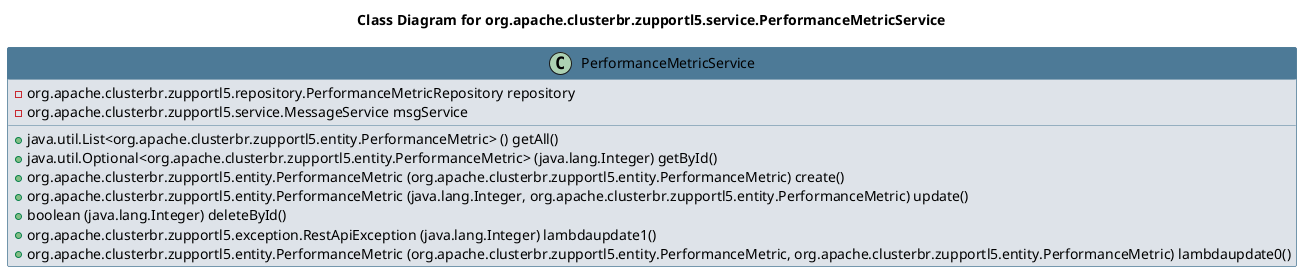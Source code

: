 @startuml 
skinparam class { 
 BackgroundColor #DEE3E9 
 ArrowColor #4D7A97 
 BorderColor #4D7A97 
}
left to right direction 
title Class Diagram for org.apache.clusterbr.zupportl5.service.PerformanceMetricService
skinparam titleBackgroundColor White
skinparam classHeaderBackgroundColor #4D7A97 
skinparam stereotypeCBackgroundColor #F8981D 

class PerformanceMetricService {
 - org.apache.clusterbr.zupportl5.repository.PerformanceMetricRepository repository
 - org.apache.clusterbr.zupportl5.service.MessageService msgService
 + java.util.List<org.apache.clusterbr.zupportl5.entity.PerformanceMetric> () getAll()
 + java.util.Optional<org.apache.clusterbr.zupportl5.entity.PerformanceMetric> (java.lang.Integer) getById()
 + org.apache.clusterbr.zupportl5.entity.PerformanceMetric (org.apache.clusterbr.zupportl5.entity.PerformanceMetric) create()
 + org.apache.clusterbr.zupportl5.entity.PerformanceMetric (java.lang.Integer, org.apache.clusterbr.zupportl5.entity.PerformanceMetric) update()
 + boolean (java.lang.Integer) deleteById()
 + org.apache.clusterbr.zupportl5.exception.RestApiException (java.lang.Integer) lambdaupdate1()
 + org.apache.clusterbr.zupportl5.entity.PerformanceMetric (org.apache.clusterbr.zupportl5.entity.PerformanceMetric, org.apache.clusterbr.zupportl5.entity.PerformanceMetric) lambdaupdate0()
}
@enduml